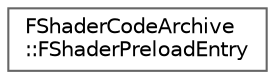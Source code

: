 digraph "Graphical Class Hierarchy"
{
 // INTERACTIVE_SVG=YES
 // LATEX_PDF_SIZE
  bgcolor="transparent";
  edge [fontname=Helvetica,fontsize=10,labelfontname=Helvetica,labelfontsize=10];
  node [fontname=Helvetica,fontsize=10,shape=box,height=0.2,width=0.4];
  rankdir="LR";
  Node0 [id="Node000000",label="FShaderCodeArchive\l::FShaderPreloadEntry",height=0.2,width=0.4,color="grey40", fillcolor="white", style="filled",URL="$d9/d6a/structFShaderCodeArchive_1_1FShaderPreloadEntry.html",tooltip=" "];
}
